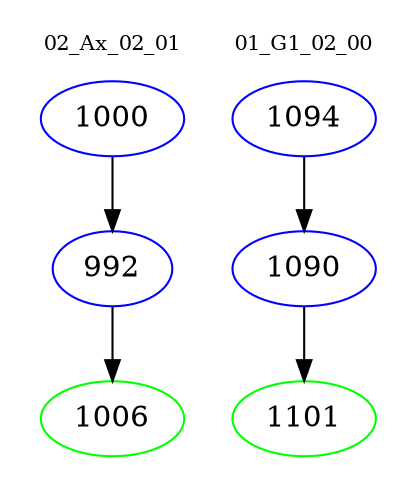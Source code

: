 digraph{
subgraph cluster_0 {
color = white
label = "02_Ax_02_01";
fontsize=10;
T0_1000 [label="1000", color="blue"]
T0_1000 -> T0_992 [color="black"]
T0_992 [label="992", color="blue"]
T0_992 -> T0_1006 [color="black"]
T0_1006 [label="1006", color="green"]
}
subgraph cluster_1 {
color = white
label = "01_G1_02_00";
fontsize=10;
T1_1094 [label="1094", color="blue"]
T1_1094 -> T1_1090 [color="black"]
T1_1090 [label="1090", color="blue"]
T1_1090 -> T1_1101 [color="black"]
T1_1101 [label="1101", color="green"]
}
}
